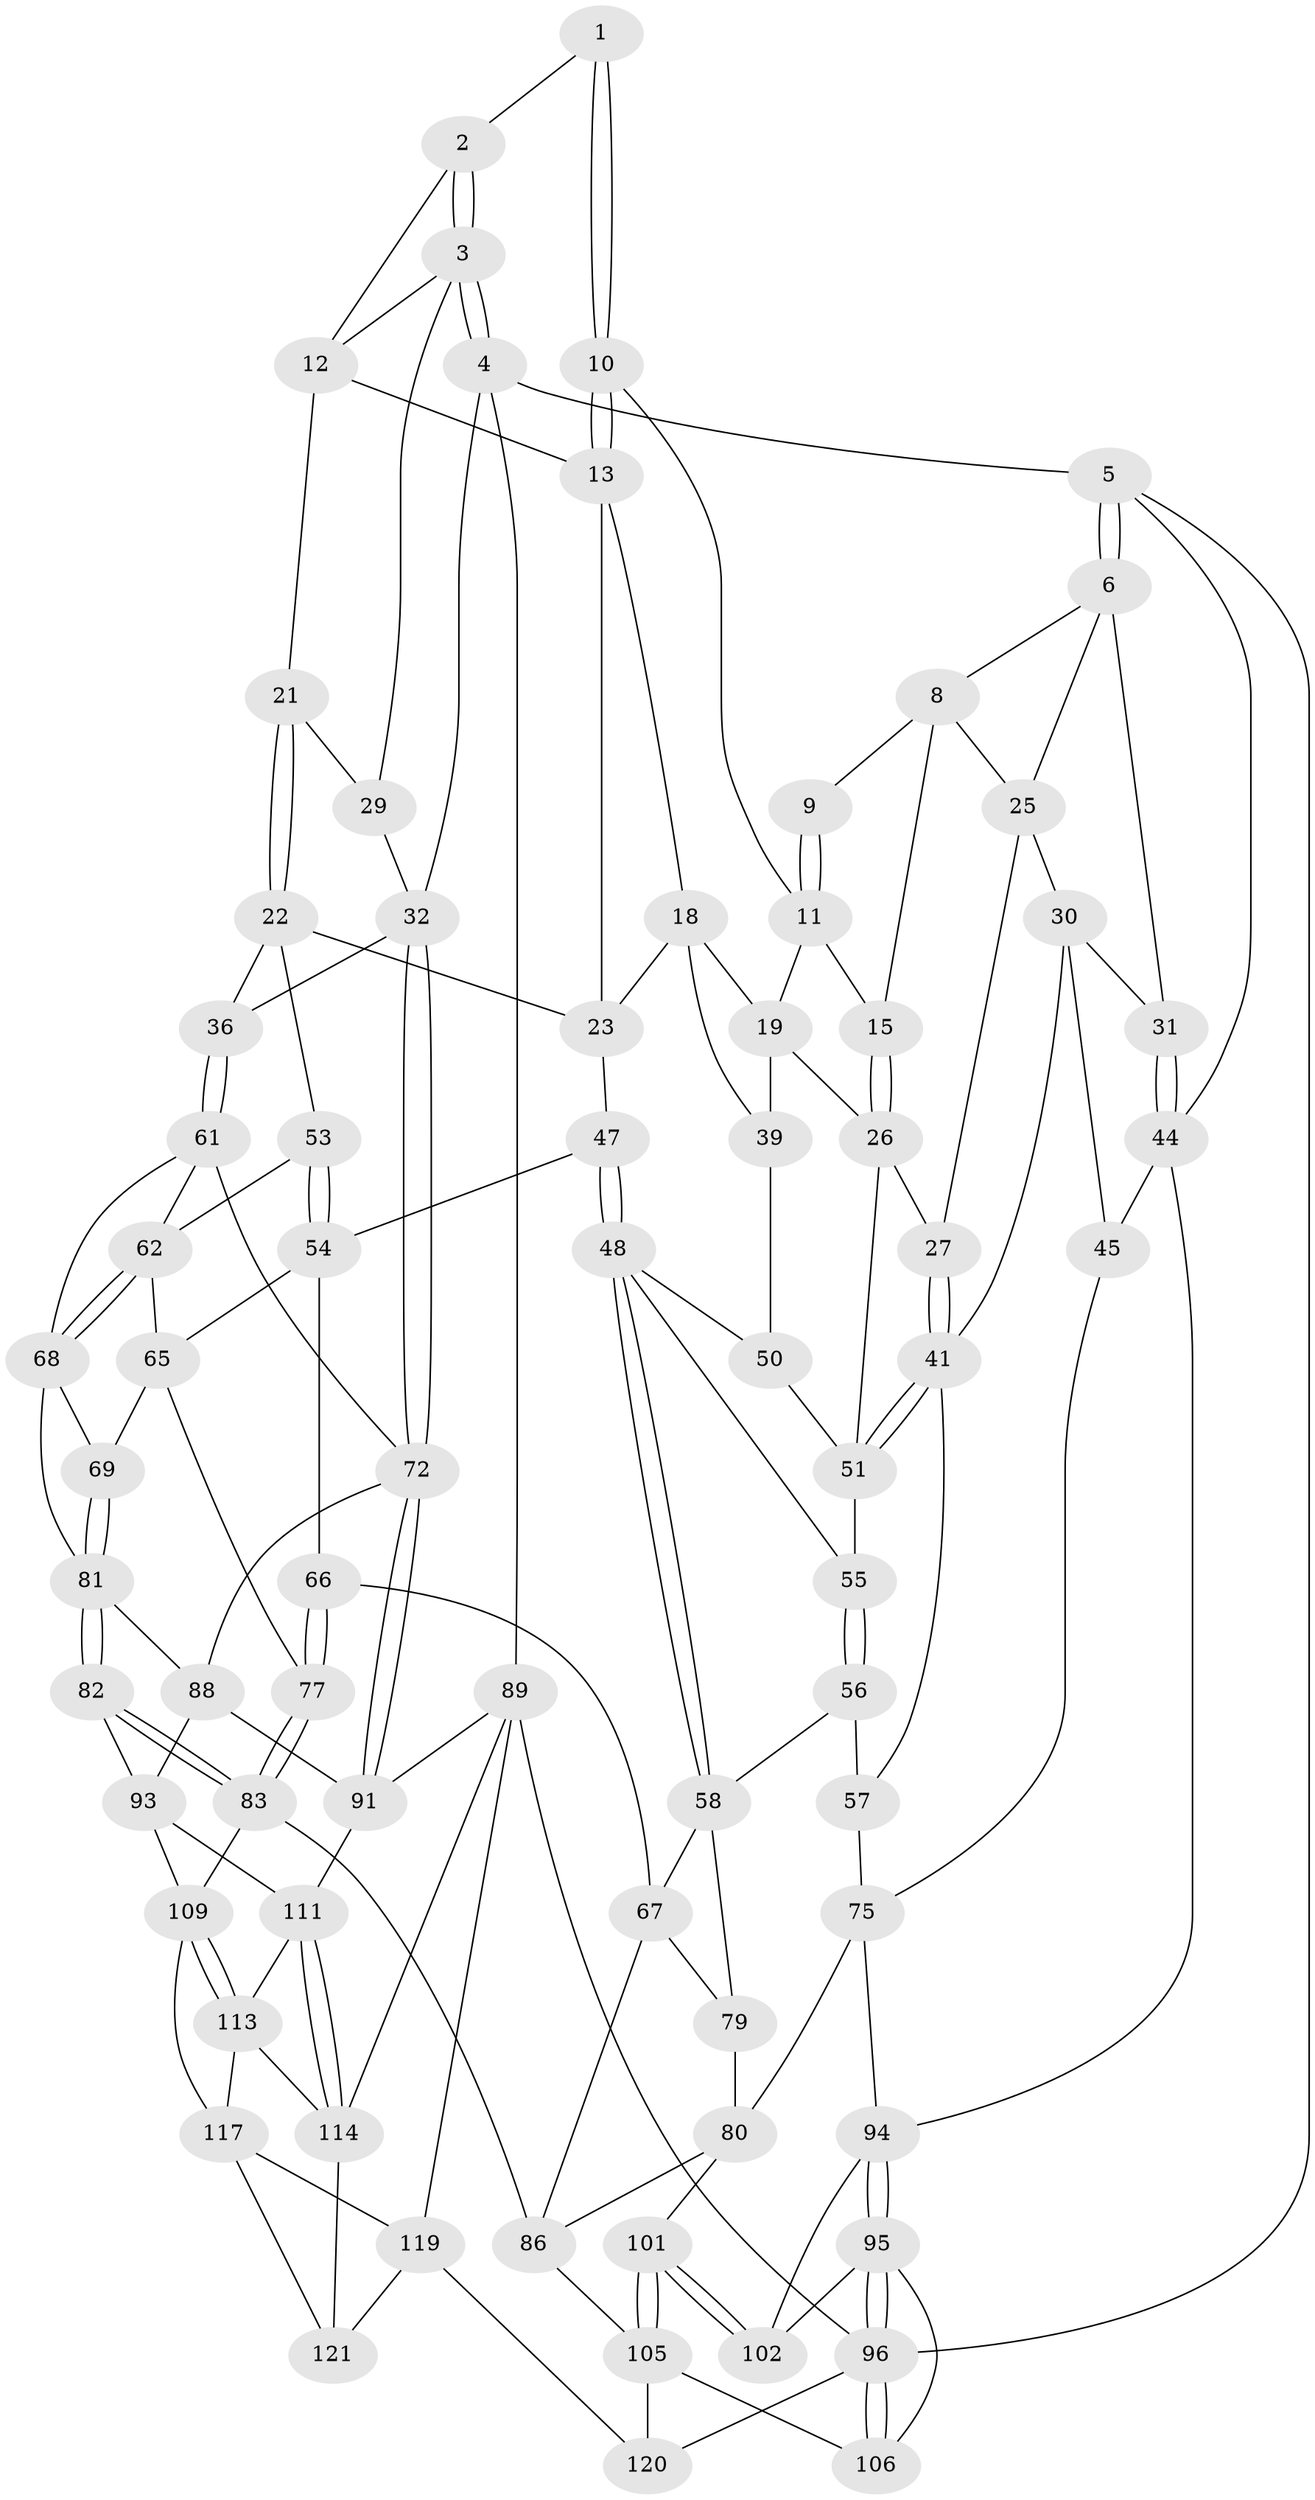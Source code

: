 // original degree distribution, {3: 0.01639344262295082, 4: 0.2459016393442623, 6: 0.22950819672131148, 5: 0.5081967213114754}
// Generated by graph-tools (version 1.1) at 2025/11/02/27/25 16:11:51]
// undirected, 75 vertices, 167 edges
graph export_dot {
graph [start="1"]
  node [color=gray90,style=filled];
  1 [pos="+0.5710814072589135+0"];
  2 [pos="+0.8379579527639178+0"];
  3 [pos="+1+0",super="+24"];
  4 [pos="+1+0"];
  5 [pos="+0+0"];
  6 [pos="+0+0",super="+7"];
  8 [pos="+0.13996134893456802+0",super="+16"];
  9 [pos="+0.38528924500937767+0"];
  10 [pos="+0.561656410302614+0.03177624839965826"];
  11 [pos="+0.43101047860428265+0.08537638485199658",super="+14"];
  12 [pos="+0.7557026427584809+0.0725930660825959",super="+20"];
  13 [pos="+0.5690397133150566+0.04583175547854567",super="+17"];
  15 [pos="+0.33156678103904574+0.08953158303001302"];
  18 [pos="+0.41798476302591575+0.17761972031993975",super="+38"];
  19 [pos="+0.40873333865649175+0.16760618912918562",super="+34"];
  21 [pos="+0.7620867336494087+0.12840310633935445"];
  22 [pos="+0.7229349093292292+0.2028235896228048",super="+37"];
  23 [pos="+0.6058039346312755+0.1851401603050062",super="+40"];
  25 [pos="+0.16380956408975664+0.18323644392349084",super="+28"];
  26 [pos="+0.2590958092098338+0.25389742025542184",super="+35"];
  27 [pos="+0.16983733862249+0.19939113715539622"];
  29 [pos="+0.8824809267185613+0.15558228009581745"];
  30 [pos="+0.05625772905731292+0.23548821027987688",super="+43"];
  31 [pos="+0.05069093454497624+0.23474456042705164"];
  32 [pos="+1+0.3055569981365921",super="+33"];
  36 [pos="+0.9113380034383161+0.32571013843557794"];
  39 [pos="+0.4066104856465476+0.26085145079350736"];
  41 [pos="+0.11615096084284941+0.4113950751613177",super="+42"];
  44 [pos="+0+0.3149660818937035",super="+46"];
  45 [pos="+0.06984778661102997+0.46289384092224845"];
  47 [pos="+0.5415416072859699+0.3122030284858384"];
  48 [pos="+0.41502216382343493+0.3746286179723999",super="+49"];
  50 [pos="+0.4043281308600603+0.2699013224378116"];
  51 [pos="+0.2706109013900922+0.2875488165089918",super="+52"];
  53 [pos="+0.7536244821743269+0.2907249309443782"];
  54 [pos="+0.5624534774032949+0.33953191557342854",super="+64"];
  55 [pos="+0.2806902512571356+0.301212479314128"];
  56 [pos="+0.2859192398156462+0.3883744119679736",super="+60"];
  57 [pos="+0.23869513793481784+0.4207548706644064",super="+71"];
  58 [pos="+0.3974736763586463+0.4487643414248718",super="+59"];
  61 [pos="+0.878744820774648+0.39447211830926804",super="+74"];
  62 [pos="+0.7743310689607571+0.4344374591605387",super="+63"];
  65 [pos="+0.667763462083008+0.42132526641324536",super="+70"];
  66 [pos="+0.5475988691736117+0.45857253218078897"];
  67 [pos="+0.5378825690808503+0.46503915666225104",super="+87"];
  68 [pos="+0.7465222162336069+0.4774839402370574",super="+78"];
  69 [pos="+0.7370370440048438+0.4826382430712176"];
  72 [pos="+1+0.5636606172668549",super="+73"];
  75 [pos="+0.26021442402818473+0.582590792948224",super="+76"];
  77 [pos="+0.6370964576888827+0.5395444115395309"];
  79 [pos="+0.36031944569950264+0.5946600105734898"];
  80 [pos="+0.31100615128078735+0.5951124166511899",super="+100"];
  81 [pos="+0.7493929143717794+0.5738308309169076",super="+84"];
  82 [pos="+0.701820756431796+0.6787527987097567"];
  83 [pos="+0.649080219167301+0.6919160432368214",super="+85"];
  86 [pos="+0.5044402459799925+0.7291688057644768",super="+103"];
  88 [pos="+0.8728079880203785+0.6271815881690372",super="+92"];
  89 [pos="+1+1",super="+90"];
  91 [pos="+1+0.8262526038339308",super="+99"];
  93 [pos="+0.8142707736039542+0.7053268872339469",super="+108"];
  94 [pos="+0+0.7053097235268063",super="+98"];
  95 [pos="+0+0.9611216873336574",super="+104"];
  96 [pos="+0+1",super="+97"];
  101 [pos="+0.20516286556936988+0.7518056069859296"];
  102 [pos="+0.12137440738178754+0.6725069389613009"];
  105 [pos="+0.22903569083387784+0.8950765660202867",super="+107"];
  106 [pos="+0.09351435925699694+0.8728744204186349"];
  109 [pos="+0.758577233356907+0.8581535726119432",super="+110"];
  111 [pos="+0.8365192463037098+0.8434172723936639",super="+112"];
  113 [pos="+0.7942162303125221+0.8933377305891225",super="+115"];
  114 [pos="+0.828418079169685+0.9242839056015353",super="+116"];
  117 [pos="+0.6895252687543333+0.9462066585621566",super="+118"];
  119 [pos="+0.4888773190621164+1",super="+122"];
  120 [pos="+0.42824788089028415+1"];
  121 [pos="+0.8108314705794044+0.9795207657966936"];
  1 -- 2;
  1 -- 10;
  1 -- 10;
  2 -- 3;
  2 -- 3;
  2 -- 12;
  3 -- 4;
  3 -- 4;
  3 -- 29;
  3 -- 12;
  4 -- 5;
  4 -- 32;
  4 -- 89;
  5 -- 6;
  5 -- 6;
  5 -- 44;
  5 -- 96;
  6 -- 31;
  6 -- 8;
  6 -- 25;
  8 -- 9;
  8 -- 25;
  8 -- 15;
  9 -- 11;
  9 -- 11;
  10 -- 11;
  10 -- 13;
  10 -- 13;
  11 -- 19;
  11 -- 15;
  12 -- 13;
  12 -- 21;
  13 -- 18;
  13 -- 23;
  15 -- 26;
  15 -- 26;
  18 -- 19;
  18 -- 39;
  18 -- 23;
  19 -- 39;
  19 -- 26;
  21 -- 22;
  21 -- 22;
  21 -- 29;
  22 -- 23;
  22 -- 36;
  22 -- 53;
  23 -- 47;
  25 -- 27;
  25 -- 30;
  26 -- 27;
  26 -- 51;
  27 -- 41;
  27 -- 41;
  29 -- 32;
  30 -- 31;
  30 -- 45;
  30 -- 41;
  31 -- 44;
  31 -- 44;
  32 -- 72;
  32 -- 72;
  32 -- 36;
  36 -- 61;
  36 -- 61;
  39 -- 50;
  41 -- 51;
  41 -- 51;
  41 -- 57;
  44 -- 45;
  44 -- 94;
  45 -- 75;
  47 -- 48;
  47 -- 48;
  47 -- 54;
  48 -- 58;
  48 -- 58;
  48 -- 50;
  48 -- 55;
  50 -- 51;
  51 -- 55;
  53 -- 54;
  53 -- 54;
  53 -- 62;
  54 -- 65;
  54 -- 66;
  55 -- 56;
  55 -- 56;
  56 -- 57 [weight=2];
  56 -- 58;
  57 -- 75;
  58 -- 67;
  58 -- 79;
  61 -- 62;
  61 -- 72;
  61 -- 68;
  62 -- 68;
  62 -- 68;
  62 -- 65;
  65 -- 77;
  65 -- 69;
  66 -- 67;
  66 -- 77;
  66 -- 77;
  67 -- 86;
  67 -- 79;
  68 -- 69;
  68 -- 81;
  69 -- 81;
  69 -- 81;
  72 -- 91;
  72 -- 91;
  72 -- 88;
  75 -- 80;
  75 -- 94;
  77 -- 83;
  77 -- 83;
  79 -- 80;
  80 -- 101;
  80 -- 86;
  81 -- 82;
  81 -- 82;
  81 -- 88;
  82 -- 83;
  82 -- 83;
  82 -- 93;
  83 -- 86;
  83 -- 109;
  86 -- 105;
  88 -- 91;
  88 -- 93;
  89 -- 119;
  89 -- 96;
  89 -- 91;
  89 -- 114;
  91 -- 111;
  93 -- 109;
  93 -- 111;
  94 -- 95;
  94 -- 95;
  94 -- 102;
  95 -- 96;
  95 -- 96;
  95 -- 106;
  95 -- 102;
  96 -- 106;
  96 -- 106;
  96 -- 120;
  101 -- 102;
  101 -- 102;
  101 -- 105;
  101 -- 105;
  105 -- 106;
  105 -- 120;
  109 -- 113;
  109 -- 113;
  109 -- 117;
  111 -- 114;
  111 -- 114;
  111 -- 113;
  113 -- 114;
  113 -- 117;
  114 -- 121;
  117 -- 121;
  117 -- 119;
  119 -- 120;
  119 -- 121;
}
